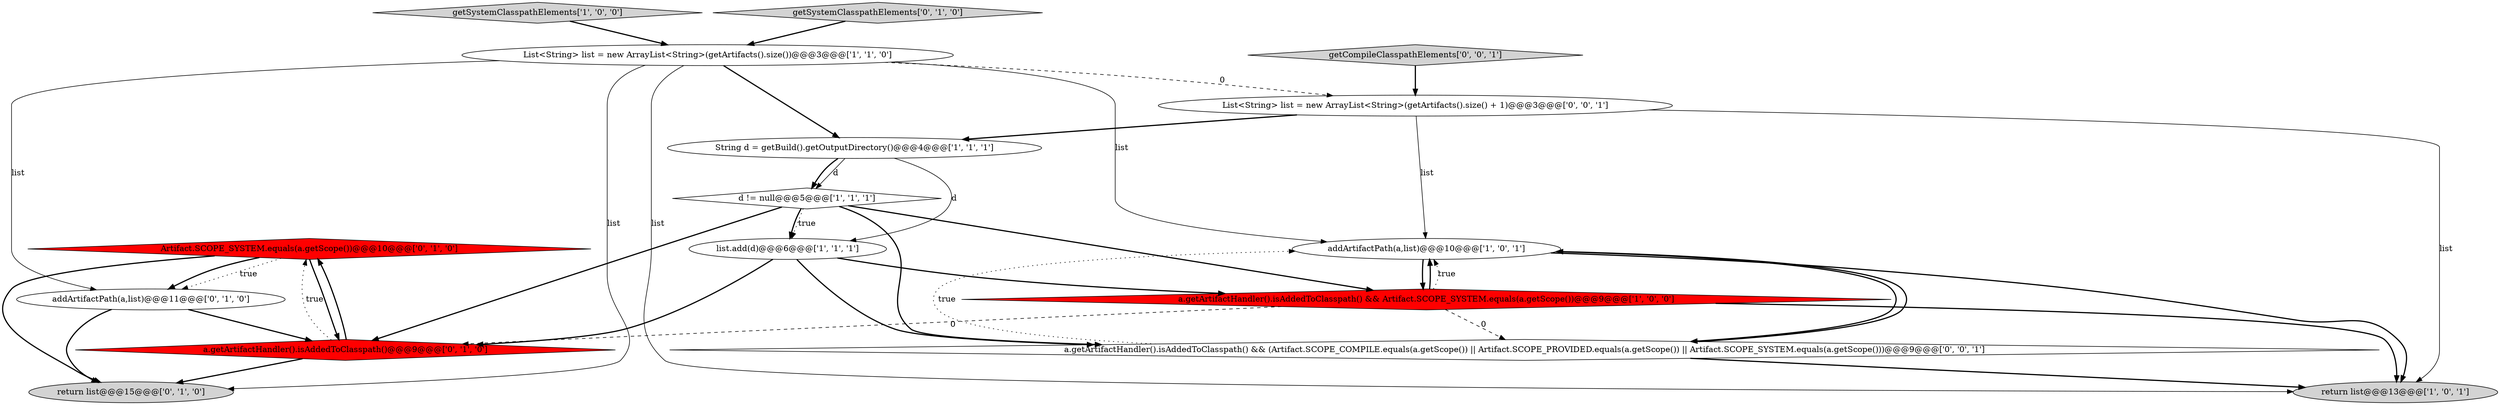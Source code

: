 digraph {
9 [style = filled, label = "Artifact.SCOPE_SYSTEM.equals(a.getScope())@@@10@@@['0', '1', '0']", fillcolor = red, shape = diamond image = "AAA1AAABBB2BBB"];
12 [style = filled, label = "a.getArtifactHandler().isAddedToClasspath()@@@9@@@['0', '1', '0']", fillcolor = red, shape = diamond image = "AAA1AAABBB2BBB"];
15 [style = filled, label = "getCompileClasspathElements['0', '0', '1']", fillcolor = lightgray, shape = diamond image = "AAA0AAABBB3BBB"];
11 [style = filled, label = "addArtifactPath(a,list)@@@11@@@['0', '1', '0']", fillcolor = white, shape = ellipse image = "AAA0AAABBB2BBB"];
1 [style = filled, label = "list.add(d)@@@6@@@['1', '1', '1']", fillcolor = white, shape = ellipse image = "AAA0AAABBB1BBB"];
6 [style = filled, label = "getSystemClasspathElements['1', '0', '0']", fillcolor = lightgray, shape = diamond image = "AAA0AAABBB1BBB"];
10 [style = filled, label = "getSystemClasspathElements['0', '1', '0']", fillcolor = lightgray, shape = diamond image = "AAA0AAABBB2BBB"];
14 [style = filled, label = "a.getArtifactHandler().isAddedToClasspath() && (Artifact.SCOPE_COMPILE.equals(a.getScope()) || Artifact.SCOPE_PROVIDED.equals(a.getScope()) || Artifact.SCOPE_SYSTEM.equals(a.getScope()))@@@9@@@['0', '0', '1']", fillcolor = white, shape = diamond image = "AAA0AAABBB3BBB"];
2 [style = filled, label = "addArtifactPath(a,list)@@@10@@@['1', '0', '1']", fillcolor = white, shape = ellipse image = "AAA0AAABBB1BBB"];
4 [style = filled, label = "a.getArtifactHandler().isAddedToClasspath() && Artifact.SCOPE_SYSTEM.equals(a.getScope())@@@9@@@['1', '0', '0']", fillcolor = red, shape = diamond image = "AAA1AAABBB1BBB"];
5 [style = filled, label = "List<String> list = new ArrayList<String>(getArtifacts().size())@@@3@@@['1', '1', '0']", fillcolor = white, shape = ellipse image = "AAA0AAABBB1BBB"];
13 [style = filled, label = "List<String> list = new ArrayList<String>(getArtifacts().size() + 1)@@@3@@@['0', '0', '1']", fillcolor = white, shape = ellipse image = "AAA0AAABBB3BBB"];
7 [style = filled, label = "return list@@@13@@@['1', '0', '1']", fillcolor = lightgray, shape = ellipse image = "AAA0AAABBB1BBB"];
3 [style = filled, label = "String d = getBuild().getOutputDirectory()@@@4@@@['1', '1', '1']", fillcolor = white, shape = ellipse image = "AAA0AAABBB1BBB"];
8 [style = filled, label = "return list@@@15@@@['0', '1', '0']", fillcolor = lightgray, shape = ellipse image = "AAA0AAABBB2BBB"];
0 [style = filled, label = "d != null@@@5@@@['1', '1', '1']", fillcolor = white, shape = diamond image = "AAA0AAABBB1BBB"];
5->13 [style = dashed, label="0"];
5->3 [style = bold, label=""];
14->2 [style = dotted, label="true"];
3->1 [style = solid, label="d"];
1->4 [style = bold, label=""];
15->13 [style = bold, label=""];
3->0 [style = solid, label="d"];
9->11 [style = bold, label=""];
0->12 [style = bold, label=""];
9->11 [style = dotted, label="true"];
13->7 [style = solid, label="list"];
11->12 [style = bold, label=""];
4->2 [style = bold, label=""];
12->9 [style = bold, label=""];
9->8 [style = bold, label=""];
2->4 [style = bold, label=""];
5->2 [style = solid, label="list"];
5->7 [style = solid, label="list"];
4->7 [style = bold, label=""];
3->0 [style = bold, label=""];
4->12 [style = dashed, label="0"];
14->7 [style = bold, label=""];
6->5 [style = bold, label=""];
0->14 [style = bold, label=""];
10->5 [style = bold, label=""];
13->3 [style = bold, label=""];
0->4 [style = bold, label=""];
12->8 [style = bold, label=""];
0->1 [style = bold, label=""];
2->14 [style = bold, label=""];
1->12 [style = bold, label=""];
5->11 [style = solid, label="list"];
11->8 [style = bold, label=""];
1->14 [style = bold, label=""];
14->2 [style = bold, label=""];
4->14 [style = dashed, label="0"];
9->12 [style = bold, label=""];
2->7 [style = bold, label=""];
13->2 [style = solid, label="list"];
5->8 [style = solid, label="list"];
4->2 [style = dotted, label="true"];
0->1 [style = dotted, label="true"];
12->9 [style = dotted, label="true"];
}
